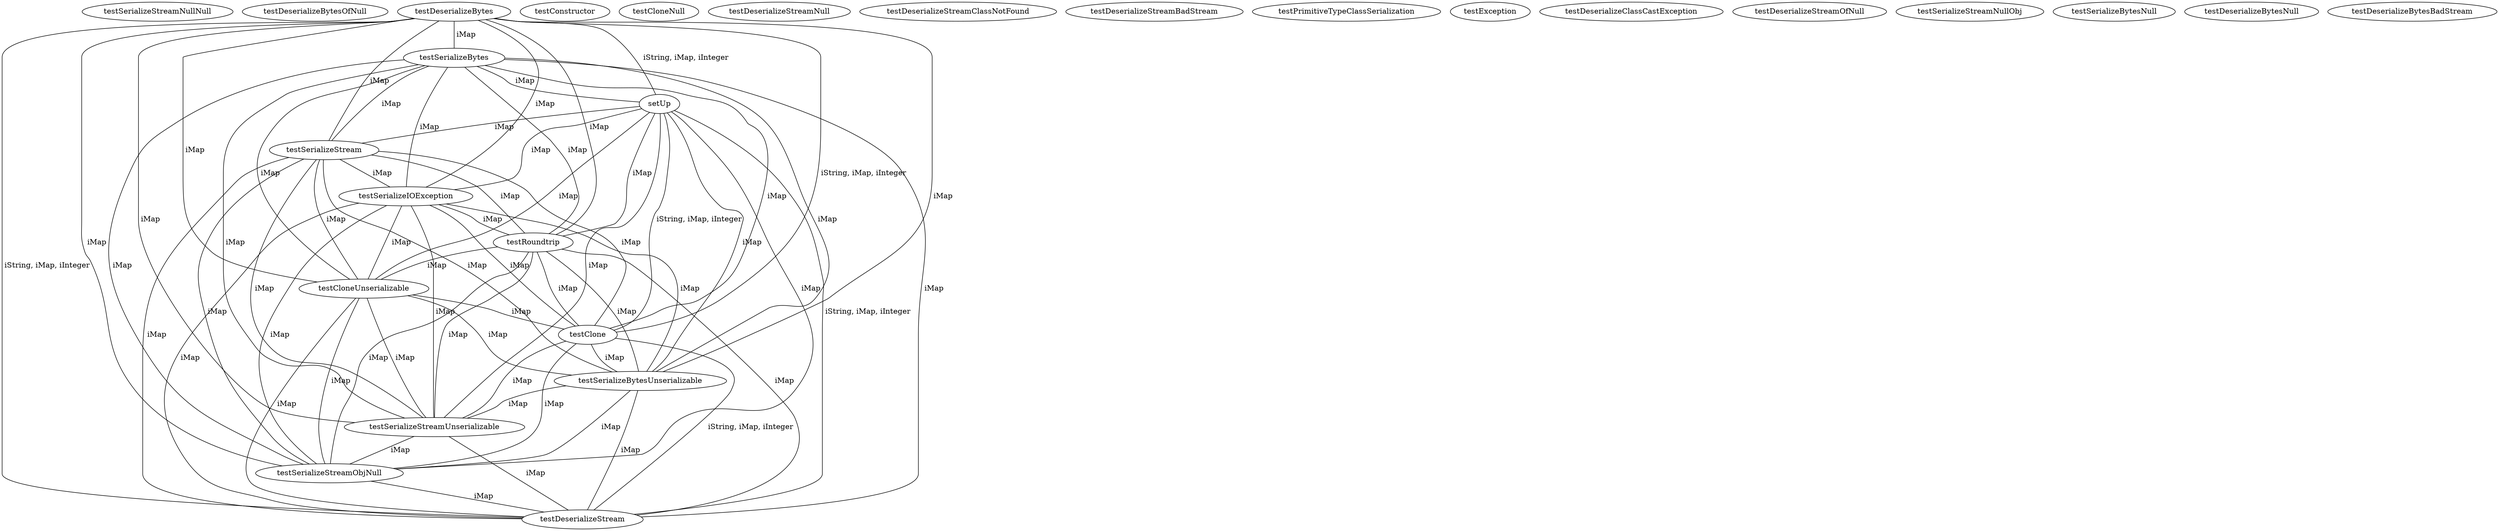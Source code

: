 digraph G {
testSerializeStreamNullNull;
testDeserializeBytesOfNull;
testDeserializeBytes;
testConstructor;
testCloneNull;
testDeserializeStreamNull;
testSerializeBytes;
testDeserializeStreamClassNotFound;
setUp;
testSerializeStream;
testDeserializeStreamBadStream;
testPrimitiveTypeClassSerialization;
testException;
testSerializeIOException;
testRoundtrip;
testCloneUnserializable;
testClone;
testSerializeBytesUnserializable;
testSerializeStreamUnserializable;
testDeserializeClassCastException;
testSerializeStreamObjNull;
testDeserializeStreamOfNull;
testSerializeStreamNullObj;
testDeserializeStream;
testSerializeBytesNull;
testDeserializeBytesNull;
testDeserializeBytesBadStream;
testCloneUnserializable -> testClone [label=" iMap", dir=none];
testCloneUnserializable -> testSerializeBytesUnserializable [label=" iMap", dir=none];
testCloneUnserializable -> testSerializeStreamUnserializable [label=" iMap", dir=none];
testCloneUnserializable -> testSerializeStreamObjNull [label=" iMap", dir=none];
testCloneUnserializable -> testDeserializeStream [label=" iMap", dir=none];
testClone -> testSerializeBytesUnserializable [label=" iMap", dir=none];
testClone -> testSerializeStreamUnserializable [label=" iMap", dir=none];
testClone -> testSerializeStreamObjNull [label=" iMap", dir=none];
testClone -> testDeserializeStream [label=" iString, iMap, iInteger", dir=none];
testSerializeBytes -> testCloneUnserializable [label=" iMap", dir=none];
testSerializeBytes -> testClone [label=" iMap", dir=none];
testSerializeBytes -> testSerializeBytesUnserializable [label=" iMap", dir=none];
testSerializeBytes -> testSerializeStreamUnserializable [label=" iMap", dir=none];
testSerializeBytes -> testSerializeIOException [label=" iMap", dir=none];
testSerializeBytes -> setUp [label=" iMap", dir=none];
testSerializeBytes -> testSerializeStream [label=" iMap", dir=none];
testSerializeBytes -> testRoundtrip [label=" iMap", dir=none];
testSerializeBytes -> testSerializeStreamObjNull [label=" iMap", dir=none];
testSerializeBytes -> testDeserializeStream [label=" iMap", dir=none];
testSerializeBytesUnserializable -> testSerializeStreamUnserializable [label=" iMap", dir=none];
testSerializeBytesUnserializable -> testSerializeStreamObjNull [label=" iMap", dir=none];
testSerializeBytesUnserializable -> testDeserializeStream [label=" iMap", dir=none];
testSerializeStreamUnserializable -> testSerializeStreamObjNull [label=" iMap", dir=none];
testSerializeStreamUnserializable -> testDeserializeStream [label=" iMap", dir=none];
testSerializeIOException -> testCloneUnserializable [label=" iMap", dir=none];
testSerializeIOException -> testClone [label=" iMap", dir=none];
testSerializeIOException -> testSerializeBytesUnserializable [label=" iMap", dir=none];
testSerializeIOException -> testSerializeStreamUnserializable [label=" iMap", dir=none];
testSerializeIOException -> testRoundtrip [label=" iMap", dir=none];
testSerializeIOException -> testSerializeStreamObjNull [label=" iMap", dir=none];
testSerializeIOException -> testDeserializeStream [label=" iMap", dir=none];
setUp -> testCloneUnserializable [label=" iMap", dir=none];
setUp -> testClone [label=" iString, iMap, iInteger", dir=none];
setUp -> testSerializeBytesUnserializable [label=" iMap", dir=none];
setUp -> testSerializeStreamUnserializable [label=" iMap", dir=none];
setUp -> testSerializeIOException [label=" iMap", dir=none];
setUp -> testSerializeStream [label=" iMap", dir=none];
setUp -> testRoundtrip [label=" iMap", dir=none];
setUp -> testSerializeStreamObjNull [label=" iMap", dir=none];
setUp -> testDeserializeStream [label=" iString, iMap, iInteger", dir=none];
testSerializeStream -> testCloneUnserializable [label=" iMap", dir=none];
testSerializeStream -> testClone [label=" iMap", dir=none];
testSerializeStream -> testSerializeBytesUnserializable [label=" iMap", dir=none];
testSerializeStream -> testSerializeStreamUnserializable [label=" iMap", dir=none];
testSerializeStream -> testSerializeIOException [label=" iMap", dir=none];
testSerializeStream -> testRoundtrip [label=" iMap", dir=none];
testSerializeStream -> testSerializeStreamObjNull [label=" iMap", dir=none];
testSerializeStream -> testDeserializeStream [label=" iMap", dir=none];
testDeserializeBytes -> testCloneUnserializable [label=" iMap", dir=none];
testDeserializeBytes -> testClone [label=" iString, iMap, iInteger", dir=none];
testDeserializeBytes -> testSerializeBytes [label=" iMap", dir=none];
testDeserializeBytes -> testSerializeBytesUnserializable [label=" iMap", dir=none];
testDeserializeBytes -> testSerializeStreamUnserializable [label=" iMap", dir=none];
testDeserializeBytes -> testSerializeIOException [label=" iMap", dir=none];
testDeserializeBytes -> setUp [label=" iString, iMap, iInteger", dir=none];
testDeserializeBytes -> testSerializeStream [label=" iMap", dir=none];
testDeserializeBytes -> testRoundtrip [label=" iMap", dir=none];
testDeserializeBytes -> testSerializeStreamObjNull [label=" iMap", dir=none];
testDeserializeBytes -> testDeserializeStream [label=" iString, iMap, iInteger", dir=none];
testRoundtrip -> testCloneUnserializable [label=" iMap", dir=none];
testRoundtrip -> testClone [label=" iMap", dir=none];
testRoundtrip -> testSerializeBytesUnserializable [label=" iMap", dir=none];
testRoundtrip -> testSerializeStreamUnserializable [label=" iMap", dir=none];
testRoundtrip -> testSerializeStreamObjNull [label=" iMap", dir=none];
testRoundtrip -> testDeserializeStream [label=" iMap", dir=none];
testSerializeStreamObjNull -> testDeserializeStream [label=" iMap", dir=none];
}